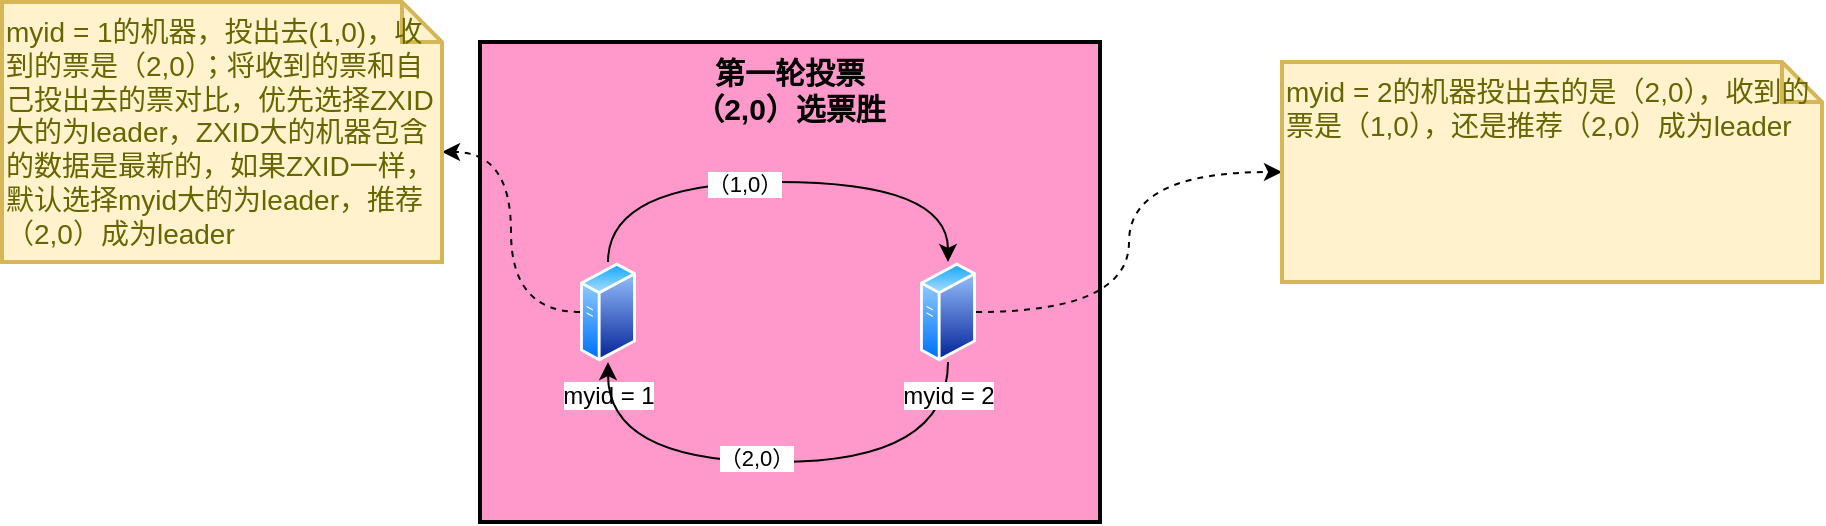 <mxfile version="15.4.3" type="github">
  <diagram id="_tMo0X6HMqpLmebG8TdS" name="第 1 页">
    <mxGraphModel dx="1248" dy="686" grid="1" gridSize="10" guides="1" tooltips="1" connect="1" arrows="1" fold="1" page="1" pageScale="1" pageWidth="827" pageHeight="1169" math="0" shadow="0">
      <root>
        <mxCell id="0" />
        <mxCell id="1" parent="0" />
        <mxCell id="cECSEEEWD8I-1CxaCeh5-1" value="&lt;b&gt;&lt;font style=&quot;font-size: 15px&quot;&gt;第一轮投票&lt;br&gt;（2,0）选票胜&lt;br&gt;&lt;/font&gt;&lt;/b&gt;" style="rounded=0;whiteSpace=wrap;html=1;strokeWidth=2;fillColor=#FF99CC;verticalAlign=top;" parent="1" vertex="1">
          <mxGeometry x="259" y="130" width="310" height="240" as="geometry" />
        </mxCell>
        <mxCell id="cECSEEEWD8I-1CxaCeh5-6" style="edgeStyle=orthogonalEdgeStyle;rounded=0;orthogonalLoop=1;jettySize=auto;html=1;exitX=0.5;exitY=0;exitDx=0;exitDy=0;entryX=0.5;entryY=0;entryDx=0;entryDy=0;curved=1;strokeWidth=1;" parent="1" source="cECSEEEWD8I-1CxaCeh5-3" target="cECSEEEWD8I-1CxaCeh5-4" edge="1">
          <mxGeometry relative="1" as="geometry">
            <Array as="points">
              <mxPoint x="323" y="200" />
              <mxPoint x="493" y="200" />
            </Array>
          </mxGeometry>
        </mxCell>
        <mxCell id="cECSEEEWD8I-1CxaCeh5-8" value="（1,0）" style="edgeLabel;html=1;align=center;verticalAlign=middle;resizable=0;points=[];" parent="cECSEEEWD8I-1CxaCeh5-6" vertex="1" connectable="0">
          <mxGeometry x="-0.141" y="-1" relative="1" as="geometry">
            <mxPoint as="offset" />
          </mxGeometry>
        </mxCell>
        <mxCell id="WodsEw-OZz7wl92d_zAY-2" style="edgeStyle=orthogonalEdgeStyle;rounded=0;orthogonalLoop=1;jettySize=auto;html=1;exitX=0;exitY=0.5;exitDx=0;exitDy=0;entryX=0;entryY=0;entryDx=220;entryDy=75;entryPerimeter=0;curved=1;dashed=1;strokeWidth=1;" edge="1" parent="1" source="cECSEEEWD8I-1CxaCeh5-3" target="cECSEEEWD8I-1CxaCeh5-10">
          <mxGeometry relative="1" as="geometry" />
        </mxCell>
        <mxCell id="cECSEEEWD8I-1CxaCeh5-3" value="myid = 1" style="aspect=fixed;perimeter=ellipsePerimeter;html=1;align=center;shadow=0;dashed=0;spacingTop=3;image;image=img/lib/active_directory/generic_server.svg;strokeWidth=2;fillColor=#FF99CC;" parent="1" vertex="1">
          <mxGeometry x="309" y="240" width="28.0" height="50" as="geometry" />
        </mxCell>
        <mxCell id="cECSEEEWD8I-1CxaCeh5-7" style="edgeStyle=orthogonalEdgeStyle;curved=1;rounded=0;orthogonalLoop=1;jettySize=auto;html=1;exitX=0.5;exitY=1;exitDx=0;exitDy=0;entryX=0.5;entryY=1;entryDx=0;entryDy=0;strokeWidth=1;" parent="1" source="cECSEEEWD8I-1CxaCeh5-4" target="cECSEEEWD8I-1CxaCeh5-3" edge="1">
          <mxGeometry relative="1" as="geometry">
            <Array as="points">
              <mxPoint x="493" y="340" />
              <mxPoint x="323" y="340" />
            </Array>
          </mxGeometry>
        </mxCell>
        <mxCell id="cECSEEEWD8I-1CxaCeh5-9" value="（2,0）" style="edgeLabel;html=1;align=center;verticalAlign=middle;resizable=0;points=[];" parent="cECSEEEWD8I-1CxaCeh5-7" vertex="1" connectable="0">
          <mxGeometry x="0.086" y="-2" relative="1" as="geometry">
            <mxPoint as="offset" />
          </mxGeometry>
        </mxCell>
        <mxCell id="WodsEw-OZz7wl92d_zAY-3" style="edgeStyle=orthogonalEdgeStyle;curved=1;rounded=0;orthogonalLoop=1;jettySize=auto;html=1;exitX=1;exitY=0.5;exitDx=0;exitDy=0;entryX=0;entryY=0.5;entryDx=0;entryDy=0;entryPerimeter=0;dashed=1;strokeWidth=1;" edge="1" parent="1" source="cECSEEEWD8I-1CxaCeh5-4" target="WodsEw-OZz7wl92d_zAY-1">
          <mxGeometry relative="1" as="geometry" />
        </mxCell>
        <mxCell id="cECSEEEWD8I-1CxaCeh5-4" value="myid = 2" style="aspect=fixed;perimeter=ellipsePerimeter;html=1;align=center;shadow=0;dashed=0;spacingTop=3;image;image=img/lib/active_directory/generic_server.svg;strokeWidth=2;fillColor=#FF99CC;" parent="1" vertex="1">
          <mxGeometry x="479" y="240" width="28.0" height="50" as="geometry" />
        </mxCell>
        <mxCell id="cECSEEEWD8I-1CxaCeh5-10" value="myid = 1的机器，投出去(1,0)，收到的票是（2,0）；将收到的票和自己投出去的票对比，优先选择ZXID大的为leader，ZXID大的机器包含的数据是最新的，如果ZXID一样，默认选择myid大的为leader，推荐（2,0）成为leader&lt;br&gt;" style="shape=note;strokeWidth=2;fontSize=14;size=20;whiteSpace=wrap;html=1;fillColor=#fff2cc;strokeColor=#d6b656;fontColor=#666600;rounded=0;verticalAlign=top;align=left;" parent="1" vertex="1">
          <mxGeometry x="20" y="110" width="220" height="130" as="geometry" />
        </mxCell>
        <mxCell id="WodsEw-OZz7wl92d_zAY-1" value="myid = 2的机器投出去的是（2,0），收到的票是（1,0），还是推荐（2,0）成为leader" style="shape=note;strokeWidth=2;fontSize=14;size=20;whiteSpace=wrap;html=1;fillColor=#fff2cc;strokeColor=#d6b656;fontColor=#666600;rounded=0;verticalAlign=top;align=left;" vertex="1" parent="1">
          <mxGeometry x="660" y="140" width="270" height="110" as="geometry" />
        </mxCell>
      </root>
    </mxGraphModel>
  </diagram>
</mxfile>
